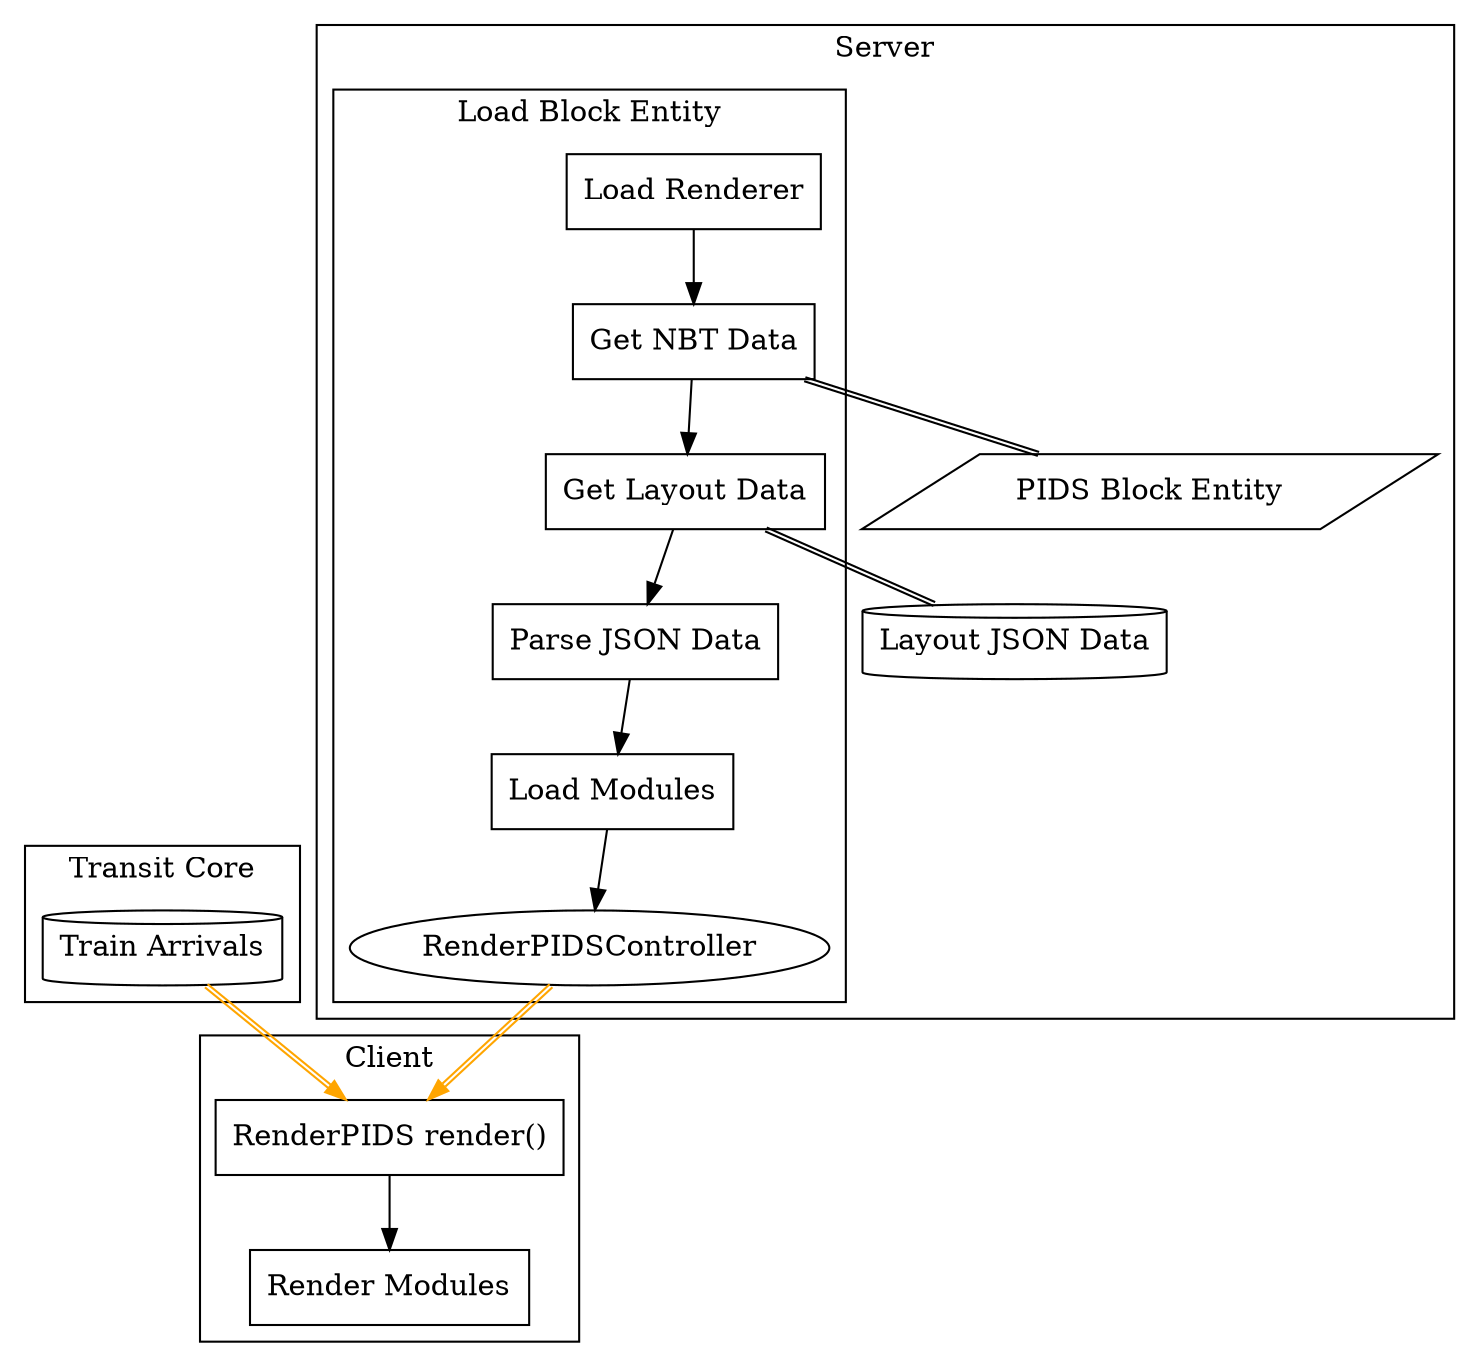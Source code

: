 digraph {
    subgraph clusterServer {
        label = "Server";
        layouts [label = "Layout JSON Data", shape = cylinder]
        entity [label = "PIDS Block Entity", shape = parallelogram]
        subgraph clusterLoad {
            label = "Load Block Entity";
            load [label = "Load Renderer", shape = box]
            getnbt [label = "Get NBT Data", shape = box]
            getlayout [label = "Get Layout Data", shape = box]
            parsedata [label = "Parse JSON Data", shape = box]
            loadmodules [label = "Load Modules", shape = box]
            controller [label = "RenderPIDSController"]
        }
    }

    subgraph clusterAPI {
        label = "Transit Core"
        arrivals [label = "Train Arrivals", shape = cylinder]
    }

    subgraph clusterRender {
        label = "Client"
        render [label = "RenderPIDS render()", shape = box]
        rendermodules [label = "Render Modules", shape = box]
    }

    load -> getnbt -> getlayout -> parsedata -> loadmodules -> controller
    render -> rendermodules

    //data accesses
    getnbt -> entity [color = "black:black", arrowhead = none]
    getlayout -> layouts [color = "black:black", arrowhead = none]
    controller -> render [color = "orange:orange"]
    arrivals -> render [color = "orange:orange"]
}
